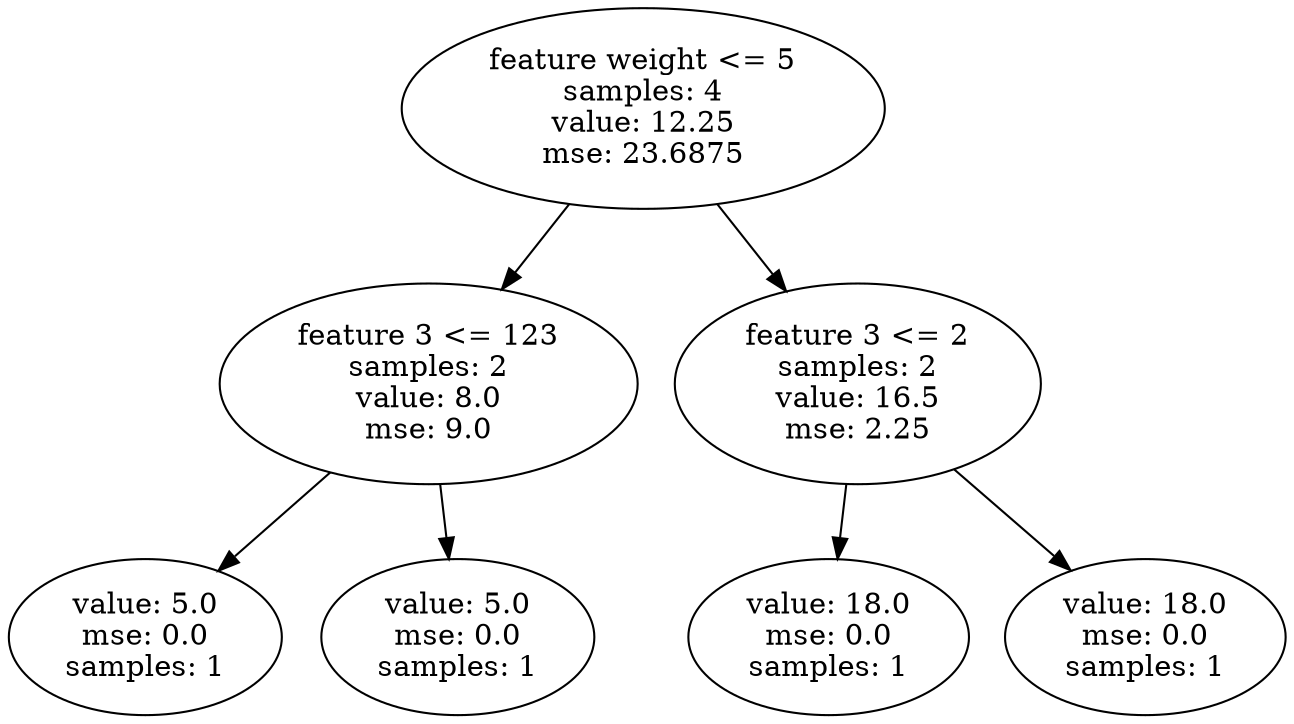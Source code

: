digraph tree {
    "node_0" [label="feature weight <= 5
samples: 4
value: 12.25
mse: 23.6875"];
    "node_1" [label="feature 3 <= 123
samples: 2
value: 8.0
mse: 9.0"];
    "node_2" [label="value: 5.0
mse: 0.0
samples: 1
"];
    "node_3" [label="value: 5.0
mse: 0.0
samples: 1
"];
    "node_4" [label="feature 3 <= 2
samples: 2
value: 16.5
mse: 2.25"];
    "node_5" [label="value: 18.0
mse: 0.0
samples: 1
"];
    "node_6" [label="value: 18.0
mse: 0.0
samples: 1
"];
    "node_0" -> "node_1";
    "node_0" -> "node_4";
    "node_1" -> "node_2";
    "node_1" -> "node_3";
    "node_4" -> "node_5";
    "node_4" -> "node_6";
}
